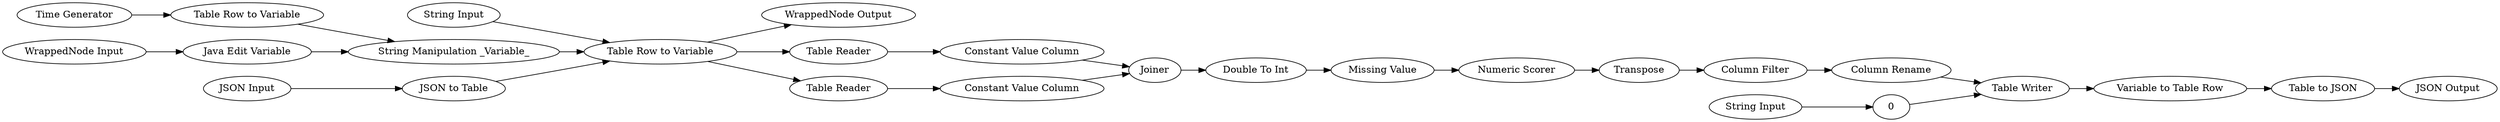 digraph {
	3 [label="String Input"]
	4 [label="String Manipulation _Variable_"]
	9 [label="Create File Name"]
	13 [label="WrappedNode Input"]
	14 [label="WrappedNode Output"]
	99 [label="Time Generator"]
	100 [label="Table Row to Variable"]
	101 [label="Java Edit Variable"]
	1 [label="JSON Input"]
	2 [label="JSON Output"]
	5 [label="Table Writer"]
	8 [label="JSON to Table"]
	9 [label="Table Row to Variable"]
	10 [label="Table Reader"]
	11 [label="Variable to Table Row"]
	12 [label="Table to JSON"]
	15 [label="String Input"]
	18 [label=Transpose]
	19 [label="Column Filter"]
	21 [label="Numeric Scorer"]
	22 [label="Column Rename"]
	23 [label="Missing Value"]
	24 [label="Table Reader"]
	25 [label="Constant Value Column"]
	26 [label="Constant Value Column"]
	27 [label=Joiner]
	28 [label="Double To Int"]
	3 -> 9
	4 -> 9
	9 -> 14
	13 -> 101
	99 -> 100
	100 -> 4
	101 -> 4
	0 -> 5
	1 -> 8
	5 -> 11
	8 -> 9
	9 -> 10
	9 -> 24
	10 -> 25
	11 -> 12
	12 -> 2
	15 -> 0
	18 -> 19
	19 -> 22
	21 -> 18
	22 -> 5
	23 -> 21
	24 -> 26
	25 -> 27
	26 -> 27
	27 -> 28
	28 -> 23
	rankdir=LR
}
